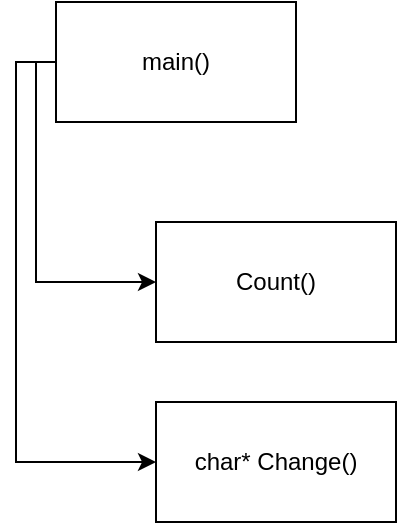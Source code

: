 <mxfile version="24.8.6">
  <diagram name="Сторінка-1" id="LNzNJroy4MMF9-8_3v1R">
    <mxGraphModel dx="1050" dy="522" grid="1" gridSize="10" guides="1" tooltips="1" connect="1" arrows="1" fold="1" page="1" pageScale="1" pageWidth="827" pageHeight="1169" math="0" shadow="0">
      <root>
        <mxCell id="0" />
        <mxCell id="1" parent="0" />
        <mxCell id="oRgB9UU9qkgNmUb0HoHf-3" style="edgeStyle=orthogonalEdgeStyle;rounded=0;orthogonalLoop=1;jettySize=auto;html=1;entryX=0;entryY=0.5;entryDx=0;entryDy=0;" parent="1" source="oRgB9UU9qkgNmUb0HoHf-1" target="oRgB9UU9qkgNmUb0HoHf-2" edge="1">
          <mxGeometry relative="1" as="geometry">
            <Array as="points">
              <mxPoint x="320" y="90" />
              <mxPoint x="320" y="200" />
            </Array>
          </mxGeometry>
        </mxCell>
        <mxCell id="oRgB9UU9qkgNmUb0HoHf-5" style="edgeStyle=orthogonalEdgeStyle;rounded=0;orthogonalLoop=1;jettySize=auto;html=1;entryX=0;entryY=0.5;entryDx=0;entryDy=0;" parent="1" source="oRgB9UU9qkgNmUb0HoHf-1" target="oRgB9UU9qkgNmUb0HoHf-4" edge="1">
          <mxGeometry relative="1" as="geometry">
            <Array as="points">
              <mxPoint x="310" y="90" />
              <mxPoint x="310" y="290" />
            </Array>
          </mxGeometry>
        </mxCell>
        <mxCell id="oRgB9UU9qkgNmUb0HoHf-1" value="main()" style="rounded=0;whiteSpace=wrap;html=1;" parent="1" vertex="1">
          <mxGeometry x="330" y="60" width="120" height="60" as="geometry" />
        </mxCell>
        <mxCell id="oRgB9UU9qkgNmUb0HoHf-2" value="Count()" style="rounded=0;whiteSpace=wrap;html=1;" parent="1" vertex="1">
          <mxGeometry x="380" y="170" width="120" height="60" as="geometry" />
        </mxCell>
        <mxCell id="oRgB9UU9qkgNmUb0HoHf-4" value="char* Change()" style="rounded=0;whiteSpace=wrap;html=1;" parent="1" vertex="1">
          <mxGeometry x="380" y="260" width="120" height="60" as="geometry" />
        </mxCell>
      </root>
    </mxGraphModel>
  </diagram>
</mxfile>
